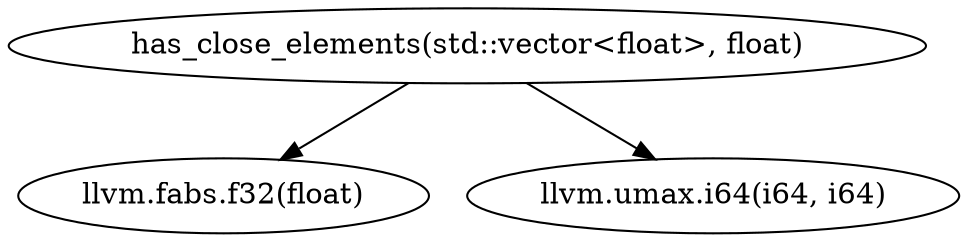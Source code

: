 digraph CallGraph {
    // Nodes
    _Z18has_close_elementsSt6vectorIfSaIfEEf [label="has_close_elements(std::vector<float>, float)"];
    llvm_fabs_f32 [label="llvm.fabs.f32(float)"];
    llvm_umax_i64 [label="llvm.umax.i64(i64, i64)"];

    // Edges
    _Z18has_close_elementsSt6vectorIfSaIfEEf -> llvm_fabs_f32;
    _Z18has_close_elementsSt6vectorIfSaIfEEf -> llvm_umax_i64;
}
